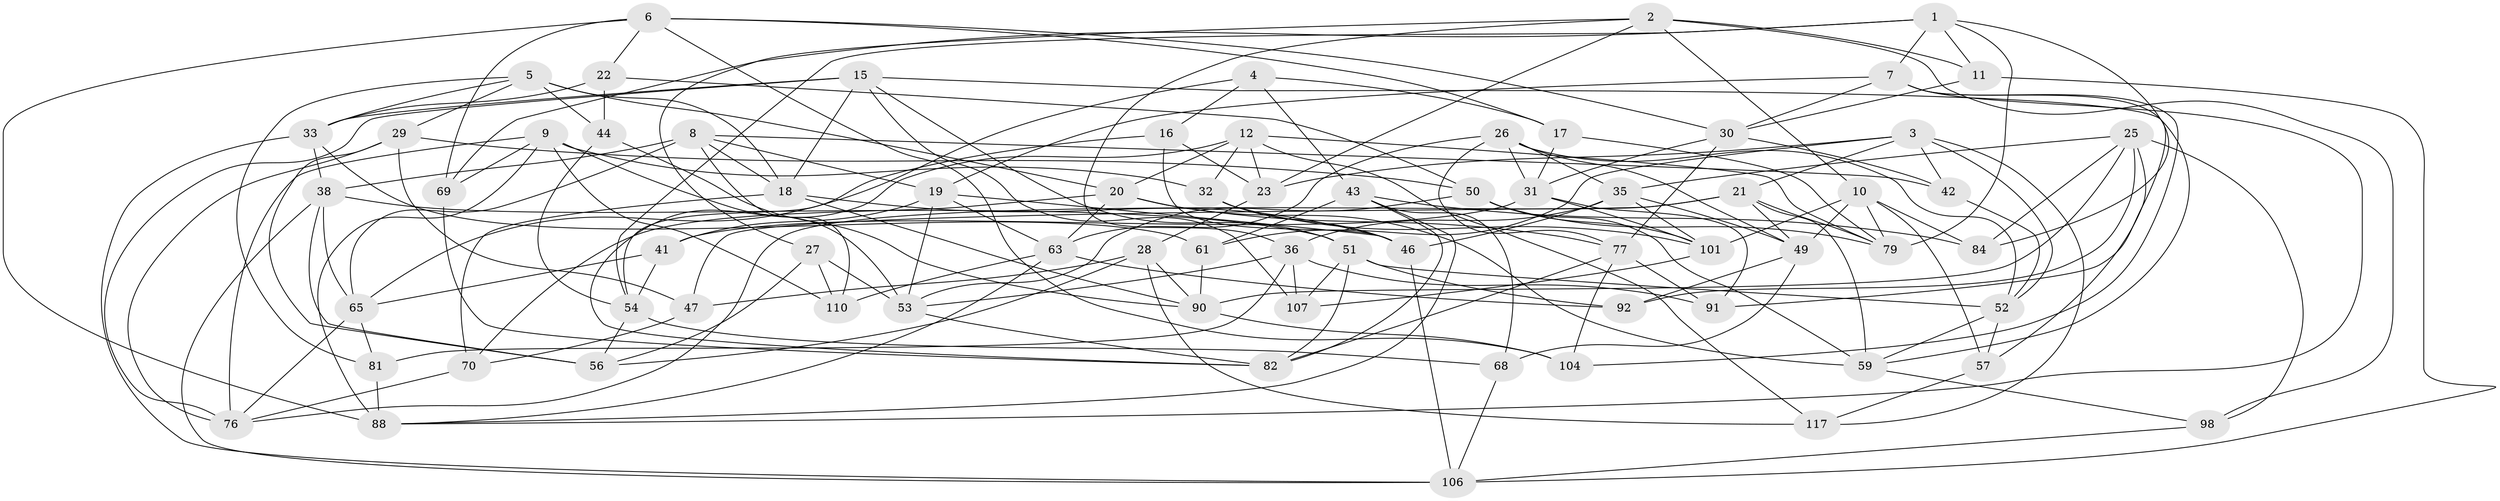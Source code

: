 // original degree distribution, {4: 1.0}
// Generated by graph-tools (version 1.1) at 2025/42/03/06/25 10:42:19]
// undirected, 71 vertices, 186 edges
graph export_dot {
graph [start="1"]
  node [color=gray90,style=filled];
  1 [super="+14"];
  2 [super="+96"];
  3 [super="+24"];
  4;
  5 [super="+108"];
  6 [super="+83"];
  7 [super="+13"];
  8 [super="+71"];
  9 [super="+58"];
  10 [super="+64"];
  11;
  12 [super="+105"];
  15 [super="+74"];
  16;
  17;
  18 [super="+99"];
  19 [super="+37"];
  20 [super="+48"];
  21 [super="+86"];
  22;
  23 [super="+39"];
  25 [super="+55"];
  26 [super="+45"];
  27;
  28 [super="+102"];
  29 [super="+73"];
  30 [super="+34"];
  31 [super="+40"];
  32;
  33 [super="+78"];
  35 [super="+113"];
  36 [super="+67"];
  38 [super="+62"];
  41;
  42;
  43 [super="+75"];
  44;
  46 [super="+100"];
  47;
  49 [super="+111"];
  50 [super="+94"];
  51 [super="+89"];
  52 [super="+66"];
  53 [super="+97"];
  54 [super="+72"];
  56 [super="+60"];
  57;
  59 [super="+87"];
  61;
  63 [super="+80"];
  65 [super="+93"];
  68;
  69;
  70;
  76 [super="+112"];
  77 [super="+109"];
  79 [super="+114"];
  81;
  82 [super="+85"];
  84;
  88 [super="+95"];
  90 [super="+103"];
  91;
  92;
  98;
  101 [super="+115"];
  104;
  106 [super="+116"];
  107;
  110;
  117;
  1 -- 84;
  1 -- 69;
  1 -- 54;
  1 -- 11;
  1 -- 79;
  1 -- 7;
  2 -- 23;
  2 -- 27;
  2 -- 98;
  2 -- 11;
  2 -- 36;
  2 -- 10;
  3 -- 52;
  3 -- 21;
  3 -- 117;
  3 -- 42;
  3 -- 61;
  3 -- 23;
  4 -- 17;
  4 -- 54;
  4 -- 16;
  4 -- 43;
  5 -- 44;
  5 -- 29;
  5 -- 33;
  5 -- 81;
  5 -- 18;
  5 -- 20;
  6 -- 17;
  6 -- 22;
  6 -- 104;
  6 -- 69;
  6 -- 30;
  6 -- 88;
  7 -- 30;
  7 -- 104;
  7 -- 88;
  7 -- 91;
  7 -- 19;
  8 -- 18;
  8 -- 38;
  8 -- 110;
  8 -- 65;
  8 -- 42;
  8 -- 19;
  9 -- 32;
  9 -- 76;
  9 -- 88;
  9 -- 69;
  9 -- 53;
  9 -- 110;
  10 -- 49;
  10 -- 79;
  10 -- 101;
  10 -- 57;
  10 -- 84;
  11 -- 30;
  11 -- 106;
  12 -- 82;
  12 -- 117;
  12 -- 79;
  12 -- 32;
  12 -- 20;
  12 -- 23;
  15 -- 107;
  15 -- 33;
  15 -- 18;
  15 -- 51;
  15 -- 76;
  15 -- 59;
  16 -- 46;
  16 -- 65;
  16 -- 23;
  17 -- 79;
  17 -- 31;
  18 -- 90;
  18 -- 46;
  18 -- 70;
  19 -- 41;
  19 -- 53;
  19 -- 46;
  19 -- 63;
  20 -- 77;
  20 -- 70;
  20 -- 59;
  20 -- 63;
  21 -- 49;
  21 -- 76;
  21 -- 47;
  21 -- 59;
  21 -- 79;
  22 -- 44;
  22 -- 50;
  22 -- 33;
  23 -- 28 [weight=2];
  25 -- 57;
  25 -- 84;
  25 -- 92;
  25 -- 98;
  25 -- 35;
  25 -- 90;
  26 -- 63;
  26 -- 49;
  26 -- 77;
  26 -- 35;
  26 -- 52;
  26 -- 31;
  27 -- 53;
  27 -- 110;
  27 -- 56;
  28 -- 56;
  28 -- 117;
  28 -- 47;
  28 -- 90;
  29 -- 47;
  29 -- 76;
  29 -- 56 [weight=2];
  29 -- 50;
  30 -- 42;
  30 -- 31;
  30 -- 77;
  31 -- 41;
  31 -- 91;
  31 -- 101;
  32 -- 46;
  32 -- 101;
  33 -- 38;
  33 -- 61;
  33 -- 106;
  35 -- 49;
  35 -- 36;
  35 -- 101;
  35 -- 46;
  36 -- 107;
  36 -- 81;
  36 -- 91;
  36 -- 53;
  38 -- 65;
  38 -- 106;
  38 -- 51;
  38 -- 56;
  41 -- 65;
  41 -- 54;
  42 -- 52;
  43 -- 84;
  43 -- 68;
  43 -- 61;
  43 -- 88;
  43 -- 82;
  44 -- 54;
  44 -- 90;
  46 -- 106;
  47 -- 70;
  49 -- 92;
  49 -- 68;
  50 -- 101;
  50 -- 59;
  50 -- 53;
  50 -- 79;
  51 -- 92;
  51 -- 52;
  51 -- 107;
  51 -- 82;
  52 -- 57;
  52 -- 59;
  53 -- 82;
  54 -- 56;
  54 -- 68;
  57 -- 117;
  59 -- 98;
  61 -- 90;
  63 -- 88;
  63 -- 92;
  63 -- 110;
  65 -- 81;
  65 -- 76;
  68 -- 106;
  69 -- 82;
  70 -- 76;
  77 -- 104;
  77 -- 91;
  77 -- 82;
  81 -- 88;
  90 -- 104;
  98 -- 106;
  101 -- 107;
}
